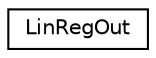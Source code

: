 digraph "Graphical Class Hierarchy"
{
 // LATEX_PDF_SIZE
  edge [fontname="Helvetica",fontsize="10",labelfontname="Helvetica",labelfontsize="10"];
  node [fontname="Helvetica",fontsize="10",shape=record];
  rankdir="LR";
  Node0 [label="LinRegOut",height=0.2,width=0.4,color="black", fillcolor="white", style="filled",URL="$struct_lin_reg_out.html",tooltip="Holds outputs from linear regression."];
}
